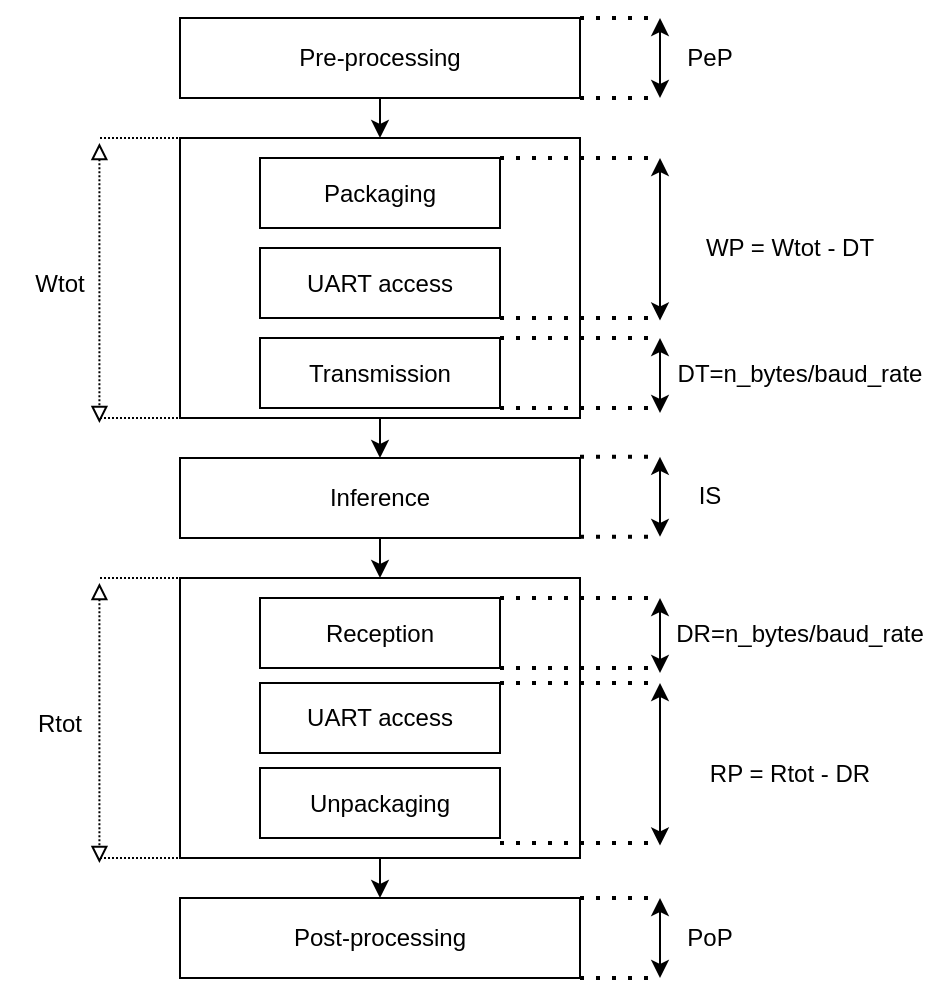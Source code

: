 <mxfile version="26.2.14">
  <diagram name="Page-1" id="-1CFQCaCP25UDEpP-s8L">
    <mxGraphModel dx="678" dy="439" grid="1" gridSize="5" guides="1" tooltips="1" connect="1" arrows="1" fold="1" page="1" pageScale="1" pageWidth="850" pageHeight="1100" math="0" shadow="0">
      <root>
        <mxCell id="0" />
        <mxCell id="1" parent="0" />
        <mxCell id="bzeqHrPDxGrpldJn0Ihu-49" style="edgeStyle=orthogonalEdgeStyle;rounded=0;orthogonalLoop=1;jettySize=auto;html=1;exitX=0.5;exitY=1;exitDx=0;exitDy=0;entryX=0.5;entryY=0;entryDx=0;entryDy=0;" edge="1" parent="1" source="bzeqHrPDxGrpldJn0Ihu-1" target="bzeqHrPDxGrpldJn0Ihu-2">
          <mxGeometry relative="1" as="geometry" />
        </mxCell>
        <mxCell id="bzeqHrPDxGrpldJn0Ihu-1" value="Pre-processing" style="rounded=0;whiteSpace=wrap;html=1;" vertex="1" parent="1">
          <mxGeometry x="160" y="140" width="200" height="40" as="geometry" />
        </mxCell>
        <mxCell id="bzeqHrPDxGrpldJn0Ihu-51" style="edgeStyle=orthogonalEdgeStyle;rounded=0;orthogonalLoop=1;jettySize=auto;html=1;exitX=0.5;exitY=1;exitDx=0;exitDy=0;entryX=0.5;entryY=0;entryDx=0;entryDy=0;" edge="1" parent="1" source="bzeqHrPDxGrpldJn0Ihu-2" target="bzeqHrPDxGrpldJn0Ihu-7">
          <mxGeometry relative="1" as="geometry" />
        </mxCell>
        <mxCell id="bzeqHrPDxGrpldJn0Ihu-2" value="" style="rounded=0;whiteSpace=wrap;html=1;" vertex="1" parent="1">
          <mxGeometry x="160" y="200" width="200" height="140" as="geometry" />
        </mxCell>
        <mxCell id="bzeqHrPDxGrpldJn0Ihu-4" value="UART access" style="rounded=0;whiteSpace=wrap;html=1;" vertex="1" parent="1">
          <mxGeometry x="200" y="255" width="120" height="35" as="geometry" />
        </mxCell>
        <mxCell id="bzeqHrPDxGrpldJn0Ihu-5" value="Packaging" style="rounded=0;whiteSpace=wrap;html=1;" vertex="1" parent="1">
          <mxGeometry x="200" y="210" width="120" height="35" as="geometry" />
        </mxCell>
        <mxCell id="bzeqHrPDxGrpldJn0Ihu-6" value="Transmission" style="rounded=0;whiteSpace=wrap;html=1;" vertex="1" parent="1">
          <mxGeometry x="200" y="300" width="120" height="35" as="geometry" />
        </mxCell>
        <mxCell id="bzeqHrPDxGrpldJn0Ihu-53" style="edgeStyle=orthogonalEdgeStyle;rounded=0;orthogonalLoop=1;jettySize=auto;html=1;exitX=0.5;exitY=1;exitDx=0;exitDy=0;entryX=0.5;entryY=0;entryDx=0;entryDy=0;" edge="1" parent="1" source="bzeqHrPDxGrpldJn0Ihu-7" target="bzeqHrPDxGrpldJn0Ihu-8">
          <mxGeometry relative="1" as="geometry" />
        </mxCell>
        <mxCell id="bzeqHrPDxGrpldJn0Ihu-7" value="Inference" style="rounded=0;whiteSpace=wrap;html=1;" vertex="1" parent="1">
          <mxGeometry x="160" y="360" width="200" height="40" as="geometry" />
        </mxCell>
        <mxCell id="bzeqHrPDxGrpldJn0Ihu-54" style="edgeStyle=orthogonalEdgeStyle;rounded=0;orthogonalLoop=1;jettySize=auto;html=1;exitX=0.5;exitY=1;exitDx=0;exitDy=0;entryX=0.5;entryY=0;entryDx=0;entryDy=0;" edge="1" parent="1" source="bzeqHrPDxGrpldJn0Ihu-8" target="bzeqHrPDxGrpldJn0Ihu-12">
          <mxGeometry relative="1" as="geometry" />
        </mxCell>
        <mxCell id="bzeqHrPDxGrpldJn0Ihu-8" value="" style="rounded=0;whiteSpace=wrap;html=1;" vertex="1" parent="1">
          <mxGeometry x="160" y="420" width="200" height="140" as="geometry" />
        </mxCell>
        <mxCell id="bzeqHrPDxGrpldJn0Ihu-9" value="UART access" style="rounded=0;whiteSpace=wrap;html=1;" vertex="1" parent="1">
          <mxGeometry x="200" y="472.5" width="120" height="35" as="geometry" />
        </mxCell>
        <mxCell id="bzeqHrPDxGrpldJn0Ihu-10" value="Unpackaging" style="rounded=0;whiteSpace=wrap;html=1;" vertex="1" parent="1">
          <mxGeometry x="200" y="515" width="120" height="35" as="geometry" />
        </mxCell>
        <mxCell id="bzeqHrPDxGrpldJn0Ihu-11" value="Reception" style="rounded=0;whiteSpace=wrap;html=1;" vertex="1" parent="1">
          <mxGeometry x="200" y="430" width="120" height="35" as="geometry" />
        </mxCell>
        <mxCell id="bzeqHrPDxGrpldJn0Ihu-12" value="Post-processing" style="rounded=0;whiteSpace=wrap;html=1;" vertex="1" parent="1">
          <mxGeometry x="160" y="580" width="200" height="40" as="geometry" />
        </mxCell>
        <mxCell id="bzeqHrPDxGrpldJn0Ihu-13" value="" style="endArrow=classic;html=1;rounded=0;startArrow=classic;startFill=1;" edge="1" parent="1">
          <mxGeometry width="50" height="50" relative="1" as="geometry">
            <mxPoint x="400" y="140" as="sourcePoint" />
            <mxPoint x="400" y="180" as="targetPoint" />
          </mxGeometry>
        </mxCell>
        <mxCell id="bzeqHrPDxGrpldJn0Ihu-14" value="PeP" style="text;html=1;align=center;verticalAlign=middle;whiteSpace=wrap;rounded=0;" vertex="1" parent="1">
          <mxGeometry x="395" y="145" width="60" height="30" as="geometry" />
        </mxCell>
        <mxCell id="bzeqHrPDxGrpldJn0Ihu-15" value="" style="endArrow=block;html=1;rounded=0;startArrow=block;startFill=0;dashed=1;dashPattern=1 1;endFill=0;" edge="1" parent="1">
          <mxGeometry width="50" height="50" relative="1" as="geometry">
            <mxPoint x="119.71" y="202.5" as="sourcePoint" />
            <mxPoint x="119.71" y="342.5" as="targetPoint" />
          </mxGeometry>
        </mxCell>
        <mxCell id="bzeqHrPDxGrpldJn0Ihu-16" value="" style="endArrow=none;dashed=1;html=1;dashPattern=1 3;strokeWidth=2;rounded=0;" edge="1" parent="1">
          <mxGeometry width="50" height="50" relative="1" as="geometry">
            <mxPoint x="320" y="300" as="sourcePoint" />
            <mxPoint x="400" y="300" as="targetPoint" />
          </mxGeometry>
        </mxCell>
        <mxCell id="bzeqHrPDxGrpldJn0Ihu-17" value="" style="endArrow=none;dashed=1;html=1;dashPattern=1 3;strokeWidth=2;rounded=0;" edge="1" parent="1">
          <mxGeometry width="50" height="50" relative="1" as="geometry">
            <mxPoint x="320" y="335" as="sourcePoint" />
            <mxPoint x="400" y="335" as="targetPoint" />
          </mxGeometry>
        </mxCell>
        <mxCell id="bzeqHrPDxGrpldJn0Ihu-18" value="" style="endArrow=classic;html=1;rounded=0;startArrow=classic;startFill=1;" edge="1" parent="1">
          <mxGeometry width="50" height="50" relative="1" as="geometry">
            <mxPoint x="400" y="300" as="sourcePoint" />
            <mxPoint x="400" y="337.5" as="targetPoint" />
          </mxGeometry>
        </mxCell>
        <mxCell id="bzeqHrPDxGrpldJn0Ihu-19" value="DT=n_bytes/baud_rate" style="text;html=1;align=center;verticalAlign=middle;whiteSpace=wrap;rounded=0;" vertex="1" parent="1">
          <mxGeometry x="405" y="302.5" width="130" height="30" as="geometry" />
        </mxCell>
        <mxCell id="bzeqHrPDxGrpldJn0Ihu-20" value="Wtot" style="text;html=1;align=center;verticalAlign=middle;whiteSpace=wrap;rounded=0;" vertex="1" parent="1">
          <mxGeometry x="70" y="257.5" width="60" height="30" as="geometry" />
        </mxCell>
        <mxCell id="bzeqHrPDxGrpldJn0Ihu-21" value="" style="endArrow=none;dashed=1;html=1;dashPattern=1 3;strokeWidth=2;rounded=0;" edge="1" parent="1">
          <mxGeometry width="50" height="50" relative="1" as="geometry">
            <mxPoint x="320" y="290" as="sourcePoint" />
            <mxPoint x="400" y="290" as="targetPoint" />
          </mxGeometry>
        </mxCell>
        <mxCell id="bzeqHrPDxGrpldJn0Ihu-22" value="" style="endArrow=none;dashed=1;html=1;dashPattern=1 3;strokeWidth=2;rounded=0;" edge="1" parent="1">
          <mxGeometry width="50" height="50" relative="1" as="geometry">
            <mxPoint x="320" y="210" as="sourcePoint" />
            <mxPoint x="400" y="210" as="targetPoint" />
          </mxGeometry>
        </mxCell>
        <mxCell id="bzeqHrPDxGrpldJn0Ihu-23" value="" style="endArrow=classic;html=1;rounded=0;startArrow=classic;startFill=1;" edge="1" parent="1">
          <mxGeometry width="50" height="50" relative="1" as="geometry">
            <mxPoint x="400" y="210" as="sourcePoint" />
            <mxPoint x="400" y="291.25" as="targetPoint" />
          </mxGeometry>
        </mxCell>
        <mxCell id="bzeqHrPDxGrpldJn0Ihu-24" value="WP = Wtot - DT" style="text;html=1;align=center;verticalAlign=middle;whiteSpace=wrap;rounded=0;" vertex="1" parent="1">
          <mxGeometry x="400" y="240" width="130" height="30" as="geometry" />
        </mxCell>
        <mxCell id="bzeqHrPDxGrpldJn0Ihu-25" value="" style="endArrow=none;dashed=1;html=1;dashPattern=1 3;strokeWidth=2;rounded=0;" edge="1" parent="1">
          <mxGeometry width="50" height="50" relative="1" as="geometry">
            <mxPoint x="360" y="140" as="sourcePoint" />
            <mxPoint x="400" y="140" as="targetPoint" />
          </mxGeometry>
        </mxCell>
        <mxCell id="bzeqHrPDxGrpldJn0Ihu-26" value="" style="endArrow=none;dashed=1;html=1;dashPattern=1 3;strokeWidth=2;rounded=0;" edge="1" parent="1">
          <mxGeometry width="50" height="50" relative="1" as="geometry">
            <mxPoint x="360" y="180" as="sourcePoint" />
            <mxPoint x="400" y="180" as="targetPoint" />
          </mxGeometry>
        </mxCell>
        <mxCell id="bzeqHrPDxGrpldJn0Ihu-27" value="" style="endArrow=classic;html=1;rounded=0;startArrow=classic;startFill=1;" edge="1" parent="1">
          <mxGeometry width="50" height="50" relative="1" as="geometry">
            <mxPoint x="400" y="359.43" as="sourcePoint" />
            <mxPoint x="400" y="399.43" as="targetPoint" />
          </mxGeometry>
        </mxCell>
        <mxCell id="bzeqHrPDxGrpldJn0Ihu-28" value="IS" style="text;html=1;align=center;verticalAlign=middle;whiteSpace=wrap;rounded=0;" vertex="1" parent="1">
          <mxGeometry x="395" y="364.43" width="60" height="30" as="geometry" />
        </mxCell>
        <mxCell id="bzeqHrPDxGrpldJn0Ihu-29" value="" style="endArrow=none;dashed=1;html=1;dashPattern=1 3;strokeWidth=2;rounded=0;" edge="1" parent="1">
          <mxGeometry width="50" height="50" relative="1" as="geometry">
            <mxPoint x="360" y="359.43" as="sourcePoint" />
            <mxPoint x="400" y="359.43" as="targetPoint" />
          </mxGeometry>
        </mxCell>
        <mxCell id="bzeqHrPDxGrpldJn0Ihu-30" value="" style="endArrow=none;dashed=1;html=1;dashPattern=1 3;strokeWidth=2;rounded=0;" edge="1" parent="1">
          <mxGeometry width="50" height="50" relative="1" as="geometry">
            <mxPoint x="360" y="399.43" as="sourcePoint" />
            <mxPoint x="400" y="399.43" as="targetPoint" />
          </mxGeometry>
        </mxCell>
        <mxCell id="bzeqHrPDxGrpldJn0Ihu-31" value="" style="endArrow=classic;html=1;rounded=0;startArrow=classic;startFill=1;" edge="1" parent="1">
          <mxGeometry width="50" height="50" relative="1" as="geometry">
            <mxPoint x="400" y="580" as="sourcePoint" />
            <mxPoint x="400" y="620" as="targetPoint" />
          </mxGeometry>
        </mxCell>
        <mxCell id="bzeqHrPDxGrpldJn0Ihu-32" value="PoP" style="text;html=1;align=center;verticalAlign=middle;whiteSpace=wrap;rounded=0;" vertex="1" parent="1">
          <mxGeometry x="395" y="585" width="60" height="30" as="geometry" />
        </mxCell>
        <mxCell id="bzeqHrPDxGrpldJn0Ihu-33" value="" style="endArrow=none;dashed=1;html=1;dashPattern=1 3;strokeWidth=2;rounded=0;" edge="1" parent="1">
          <mxGeometry width="50" height="50" relative="1" as="geometry">
            <mxPoint x="360" y="580" as="sourcePoint" />
            <mxPoint x="400" y="580" as="targetPoint" />
          </mxGeometry>
        </mxCell>
        <mxCell id="bzeqHrPDxGrpldJn0Ihu-34" value="" style="endArrow=none;dashed=1;html=1;dashPattern=1 3;strokeWidth=2;rounded=0;" edge="1" parent="1">
          <mxGeometry width="50" height="50" relative="1" as="geometry">
            <mxPoint x="360" y="620" as="sourcePoint" />
            <mxPoint x="400" y="620" as="targetPoint" />
          </mxGeometry>
        </mxCell>
        <mxCell id="bzeqHrPDxGrpldJn0Ihu-35" value="" style="endArrow=none;dashed=1;html=1;rounded=0;dashPattern=1 1;entryX=0;entryY=0;entryDx=0;entryDy=0;" edge="1" parent="1" target="bzeqHrPDxGrpldJn0Ihu-2">
          <mxGeometry width="50" height="50" relative="1" as="geometry">
            <mxPoint x="120" y="200" as="sourcePoint" />
            <mxPoint x="105" y="165" as="targetPoint" />
          </mxGeometry>
        </mxCell>
        <mxCell id="bzeqHrPDxGrpldJn0Ihu-36" value="" style="endArrow=none;dashed=1;html=1;rounded=0;dashPattern=1 1;entryX=0;entryY=0;entryDx=0;entryDy=0;" edge="1" parent="1">
          <mxGeometry width="50" height="50" relative="1" as="geometry">
            <mxPoint x="120" y="340" as="sourcePoint" />
            <mxPoint x="160" y="340" as="targetPoint" />
          </mxGeometry>
        </mxCell>
        <mxCell id="bzeqHrPDxGrpldJn0Ihu-37" value="" style="endArrow=block;html=1;rounded=0;startArrow=block;startFill=0;dashed=1;dashPattern=1 1;endFill=0;" edge="1" parent="1">
          <mxGeometry width="50" height="50" relative="1" as="geometry">
            <mxPoint x="119.71" y="422.5" as="sourcePoint" />
            <mxPoint x="119.71" y="562.5" as="targetPoint" />
          </mxGeometry>
        </mxCell>
        <mxCell id="bzeqHrPDxGrpldJn0Ihu-38" value="Rtot" style="text;html=1;align=center;verticalAlign=middle;whiteSpace=wrap;rounded=0;" vertex="1" parent="1">
          <mxGeometry x="70" y="477.5" width="60" height="30" as="geometry" />
        </mxCell>
        <mxCell id="bzeqHrPDxGrpldJn0Ihu-39" value="" style="endArrow=none;dashed=1;html=1;rounded=0;dashPattern=1 1;entryX=0;entryY=0;entryDx=0;entryDy=0;" edge="1" parent="1">
          <mxGeometry width="50" height="50" relative="1" as="geometry">
            <mxPoint x="120" y="420" as="sourcePoint" />
            <mxPoint x="160" y="420" as="targetPoint" />
          </mxGeometry>
        </mxCell>
        <mxCell id="bzeqHrPDxGrpldJn0Ihu-40" value="" style="endArrow=none;dashed=1;html=1;rounded=0;dashPattern=1 1;entryX=0;entryY=0;entryDx=0;entryDy=0;" edge="1" parent="1">
          <mxGeometry width="50" height="50" relative="1" as="geometry">
            <mxPoint x="120" y="560" as="sourcePoint" />
            <mxPoint x="160" y="560" as="targetPoint" />
          </mxGeometry>
        </mxCell>
        <mxCell id="bzeqHrPDxGrpldJn0Ihu-41" value="" style="endArrow=none;dashed=1;html=1;dashPattern=1 3;strokeWidth=2;rounded=0;" edge="1" parent="1">
          <mxGeometry width="50" height="50" relative="1" as="geometry">
            <mxPoint x="320" y="430" as="sourcePoint" />
            <mxPoint x="400" y="430" as="targetPoint" />
          </mxGeometry>
        </mxCell>
        <mxCell id="bzeqHrPDxGrpldJn0Ihu-42" value="" style="endArrow=none;dashed=1;html=1;dashPattern=1 3;strokeWidth=2;rounded=0;" edge="1" parent="1">
          <mxGeometry width="50" height="50" relative="1" as="geometry">
            <mxPoint x="320" y="465" as="sourcePoint" />
            <mxPoint x="400" y="465" as="targetPoint" />
          </mxGeometry>
        </mxCell>
        <mxCell id="bzeqHrPDxGrpldJn0Ihu-43" value="" style="endArrow=classic;html=1;rounded=0;startArrow=classic;startFill=1;" edge="1" parent="1">
          <mxGeometry width="50" height="50" relative="1" as="geometry">
            <mxPoint x="400" y="430" as="sourcePoint" />
            <mxPoint x="400" y="467.5" as="targetPoint" />
          </mxGeometry>
        </mxCell>
        <mxCell id="bzeqHrPDxGrpldJn0Ihu-44" value="DR=n_bytes/baud_rate" style="text;html=1;align=center;verticalAlign=middle;whiteSpace=wrap;rounded=0;" vertex="1" parent="1">
          <mxGeometry x="405" y="432.5" width="130" height="30" as="geometry" />
        </mxCell>
        <mxCell id="bzeqHrPDxGrpldJn0Ihu-45" value="" style="endArrow=none;dashed=1;html=1;dashPattern=1 3;strokeWidth=2;rounded=0;" edge="1" parent="1">
          <mxGeometry width="50" height="50" relative="1" as="geometry">
            <mxPoint x="320" y="552.5" as="sourcePoint" />
            <mxPoint x="400" y="552.5" as="targetPoint" />
          </mxGeometry>
        </mxCell>
        <mxCell id="bzeqHrPDxGrpldJn0Ihu-46" value="" style="endArrow=none;dashed=1;html=1;dashPattern=1 3;strokeWidth=2;rounded=0;" edge="1" parent="1">
          <mxGeometry width="50" height="50" relative="1" as="geometry">
            <mxPoint x="320" y="472.5" as="sourcePoint" />
            <mxPoint x="400" y="472.5" as="targetPoint" />
          </mxGeometry>
        </mxCell>
        <mxCell id="bzeqHrPDxGrpldJn0Ihu-47" value="" style="endArrow=classic;html=1;rounded=0;startArrow=classic;startFill=1;" edge="1" parent="1">
          <mxGeometry width="50" height="50" relative="1" as="geometry">
            <mxPoint x="400" y="472.5" as="sourcePoint" />
            <mxPoint x="400" y="553.75" as="targetPoint" />
          </mxGeometry>
        </mxCell>
        <mxCell id="bzeqHrPDxGrpldJn0Ihu-48" value="RP = Rtot - DR" style="text;html=1;align=center;verticalAlign=middle;whiteSpace=wrap;rounded=0;" vertex="1" parent="1">
          <mxGeometry x="400" y="502.5" width="130" height="30" as="geometry" />
        </mxCell>
      </root>
    </mxGraphModel>
  </diagram>
</mxfile>
